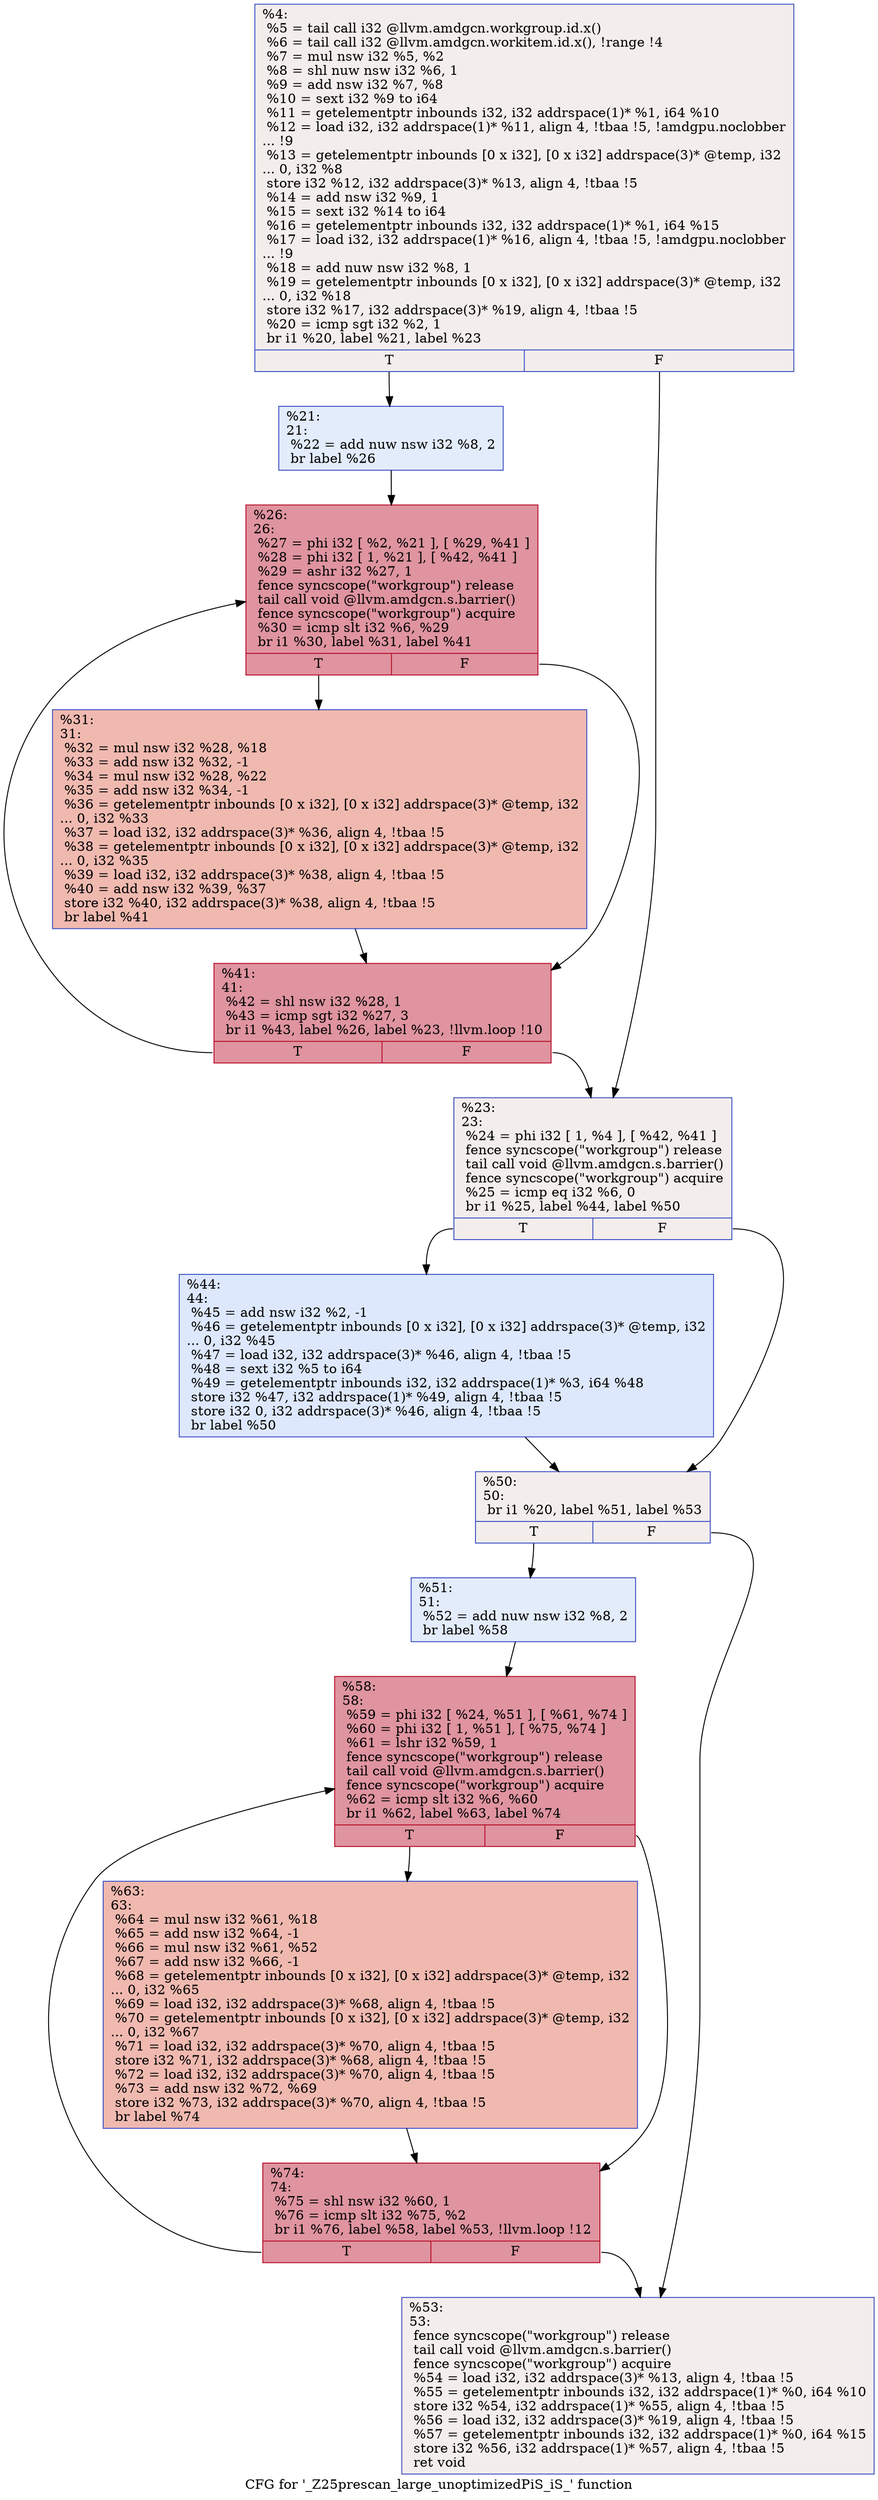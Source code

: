 digraph "CFG for '_Z25prescan_large_unoptimizedPiS_iS_' function" {
	label="CFG for '_Z25prescan_large_unoptimizedPiS_iS_' function";

	Node0x4eb06d0 [shape=record,color="#3d50c3ff", style=filled, fillcolor="#e3d9d370",label="{%4:\l  %5 = tail call i32 @llvm.amdgcn.workgroup.id.x()\l  %6 = tail call i32 @llvm.amdgcn.workitem.id.x(), !range !4\l  %7 = mul nsw i32 %5, %2\l  %8 = shl nuw nsw i32 %6, 1\l  %9 = add nsw i32 %7, %8\l  %10 = sext i32 %9 to i64\l  %11 = getelementptr inbounds i32, i32 addrspace(1)* %1, i64 %10\l  %12 = load i32, i32 addrspace(1)* %11, align 4, !tbaa !5, !amdgpu.noclobber\l... !9\l  %13 = getelementptr inbounds [0 x i32], [0 x i32] addrspace(3)* @temp, i32\l... 0, i32 %8\l  store i32 %12, i32 addrspace(3)* %13, align 4, !tbaa !5\l  %14 = add nsw i32 %9, 1\l  %15 = sext i32 %14 to i64\l  %16 = getelementptr inbounds i32, i32 addrspace(1)* %1, i64 %15\l  %17 = load i32, i32 addrspace(1)* %16, align 4, !tbaa !5, !amdgpu.noclobber\l... !9\l  %18 = add nuw nsw i32 %8, 1\l  %19 = getelementptr inbounds [0 x i32], [0 x i32] addrspace(3)* @temp, i32\l... 0, i32 %18\l  store i32 %17, i32 addrspace(3)* %19, align 4, !tbaa !5\l  %20 = icmp sgt i32 %2, 1\l  br i1 %20, label %21, label %23\l|{<s0>T|<s1>F}}"];
	Node0x4eb06d0:s0 -> Node0x4eb3690;
	Node0x4eb06d0:s1 -> Node0x4eb3720;
	Node0x4eb3690 [shape=record,color="#3d50c3ff", style=filled, fillcolor="#bfd3f670",label="{%21:\l21:                                               \l  %22 = add nuw nsw i32 %8, 2\l  br label %26\l}"];
	Node0x4eb3690 -> Node0x4eb38f0;
	Node0x4eb3720 [shape=record,color="#3d50c3ff", style=filled, fillcolor="#e3d9d370",label="{%23:\l23:                                               \l  %24 = phi i32 [ 1, %4 ], [ %42, %41 ]\l  fence syncscope(\"workgroup\") release\l  tail call void @llvm.amdgcn.s.barrier()\l  fence syncscope(\"workgroup\") acquire\l  %25 = icmp eq i32 %6, 0\l  br i1 %25, label %44, label %50\l|{<s0>T|<s1>F}}"];
	Node0x4eb3720:s0 -> Node0x4eb3ec0;
	Node0x4eb3720:s1 -> Node0x4eb3f50;
	Node0x4eb38f0 [shape=record,color="#b70d28ff", style=filled, fillcolor="#b70d2870",label="{%26:\l26:                                               \l  %27 = phi i32 [ %2, %21 ], [ %29, %41 ]\l  %28 = phi i32 [ 1, %21 ], [ %42, %41 ]\l  %29 = ashr i32 %27, 1\l  fence syncscope(\"workgroup\") release\l  tail call void @llvm.amdgcn.s.barrier()\l  fence syncscope(\"workgroup\") acquire\l  %30 = icmp slt i32 %6, %29\l  br i1 %30, label %31, label %41\l|{<s0>T|<s1>F}}"];
	Node0x4eb38f0:s0 -> Node0x4eb44c0;
	Node0x4eb38f0:s1 -> Node0x4eb39e0;
	Node0x4eb44c0 [shape=record,color="#3d50c3ff", style=filled, fillcolor="#de614d70",label="{%31:\l31:                                               \l  %32 = mul nsw i32 %28, %18\l  %33 = add nsw i32 %32, -1\l  %34 = mul nsw i32 %28, %22\l  %35 = add nsw i32 %34, -1\l  %36 = getelementptr inbounds [0 x i32], [0 x i32] addrspace(3)* @temp, i32\l... 0, i32 %33\l  %37 = load i32, i32 addrspace(3)* %36, align 4, !tbaa !5\l  %38 = getelementptr inbounds [0 x i32], [0 x i32] addrspace(3)* @temp, i32\l... 0, i32 %35\l  %39 = load i32, i32 addrspace(3)* %38, align 4, !tbaa !5\l  %40 = add nsw i32 %39, %37\l  store i32 %40, i32 addrspace(3)* %38, align 4, !tbaa !5\l  br label %41\l}"];
	Node0x4eb44c0 -> Node0x4eb39e0;
	Node0x4eb39e0 [shape=record,color="#b70d28ff", style=filled, fillcolor="#b70d2870",label="{%41:\l41:                                               \l  %42 = shl nsw i32 %28, 1\l  %43 = icmp sgt i32 %27, 3\l  br i1 %43, label %26, label %23, !llvm.loop !10\l|{<s0>T|<s1>F}}"];
	Node0x4eb39e0:s0 -> Node0x4eb38f0;
	Node0x4eb39e0:s1 -> Node0x4eb3720;
	Node0x4eb3ec0 [shape=record,color="#3d50c3ff", style=filled, fillcolor="#b2ccfb70",label="{%44:\l44:                                               \l  %45 = add nsw i32 %2, -1\l  %46 = getelementptr inbounds [0 x i32], [0 x i32] addrspace(3)* @temp, i32\l... 0, i32 %45\l  %47 = load i32, i32 addrspace(3)* %46, align 4, !tbaa !5\l  %48 = sext i32 %5 to i64\l  %49 = getelementptr inbounds i32, i32 addrspace(1)* %3, i64 %48\l  store i32 %47, i32 addrspace(1)* %49, align 4, !tbaa !5\l  store i32 0, i32 addrspace(3)* %46, align 4, !tbaa !5\l  br label %50\l}"];
	Node0x4eb3ec0 -> Node0x4eb3f50;
	Node0x4eb3f50 [shape=record,color="#3d50c3ff", style=filled, fillcolor="#e3d9d370",label="{%50:\l50:                                               \l  br i1 %20, label %51, label %53\l|{<s0>T|<s1>F}}"];
	Node0x4eb3f50:s0 -> Node0x4eb53b0;
	Node0x4eb3f50:s1 -> Node0x4eb5400;
	Node0x4eb53b0 [shape=record,color="#3d50c3ff", style=filled, fillcolor="#bfd3f670",label="{%51:\l51:                                               \l  %52 = add nuw nsw i32 %8, 2\l  br label %58\l}"];
	Node0x4eb53b0 -> Node0x4eb5590;
	Node0x4eb5400 [shape=record,color="#3d50c3ff", style=filled, fillcolor="#e3d9d370",label="{%53:\l53:                                               \l  fence syncscope(\"workgroup\") release\l  tail call void @llvm.amdgcn.s.barrier()\l  fence syncscope(\"workgroup\") acquire\l  %54 = load i32, i32 addrspace(3)* %13, align 4, !tbaa !5\l  %55 = getelementptr inbounds i32, i32 addrspace(1)* %0, i64 %10\l  store i32 %54, i32 addrspace(1)* %55, align 4, !tbaa !5\l  %56 = load i32, i32 addrspace(3)* %19, align 4, !tbaa !5\l  %57 = getelementptr inbounds i32, i32 addrspace(1)* %0, i64 %15\l  store i32 %56, i32 addrspace(1)* %57, align 4, !tbaa !5\l  ret void\l}"];
	Node0x4eb5590 [shape=record,color="#b70d28ff", style=filled, fillcolor="#b70d2870",label="{%58:\l58:                                               \l  %59 = phi i32 [ %24, %51 ], [ %61, %74 ]\l  %60 = phi i32 [ 1, %51 ], [ %75, %74 ]\l  %61 = lshr i32 %59, 1\l  fence syncscope(\"workgroup\") release\l  tail call void @llvm.amdgcn.s.barrier()\l  fence syncscope(\"workgroup\") acquire\l  %62 = icmp slt i32 %6, %60\l  br i1 %62, label %63, label %74\l|{<s0>T|<s1>F}}"];
	Node0x4eb5590:s0 -> Node0x4eb6000;
	Node0x4eb5590:s1 -> Node0x4eb5b50;
	Node0x4eb6000 [shape=record,color="#3d50c3ff", style=filled, fillcolor="#de614d70",label="{%63:\l63:                                               \l  %64 = mul nsw i32 %61, %18\l  %65 = add nsw i32 %64, -1\l  %66 = mul nsw i32 %61, %52\l  %67 = add nsw i32 %66, -1\l  %68 = getelementptr inbounds [0 x i32], [0 x i32] addrspace(3)* @temp, i32\l... 0, i32 %65\l  %69 = load i32, i32 addrspace(3)* %68, align 4, !tbaa !5\l  %70 = getelementptr inbounds [0 x i32], [0 x i32] addrspace(3)* @temp, i32\l... 0, i32 %67\l  %71 = load i32, i32 addrspace(3)* %70, align 4, !tbaa !5\l  store i32 %71, i32 addrspace(3)* %68, align 4, !tbaa !5\l  %72 = load i32, i32 addrspace(3)* %70, align 4, !tbaa !5\l  %73 = add nsw i32 %72, %69\l  store i32 %73, i32 addrspace(3)* %70, align 4, !tbaa !5\l  br label %74\l}"];
	Node0x4eb6000 -> Node0x4eb5b50;
	Node0x4eb5b50 [shape=record,color="#b70d28ff", style=filled, fillcolor="#b70d2870",label="{%74:\l74:                                               \l  %75 = shl nsw i32 %60, 1\l  %76 = icmp slt i32 %75, %2\l  br i1 %76, label %58, label %53, !llvm.loop !12\l|{<s0>T|<s1>F}}"];
	Node0x4eb5b50:s0 -> Node0x4eb5590;
	Node0x4eb5b50:s1 -> Node0x4eb5400;
}
